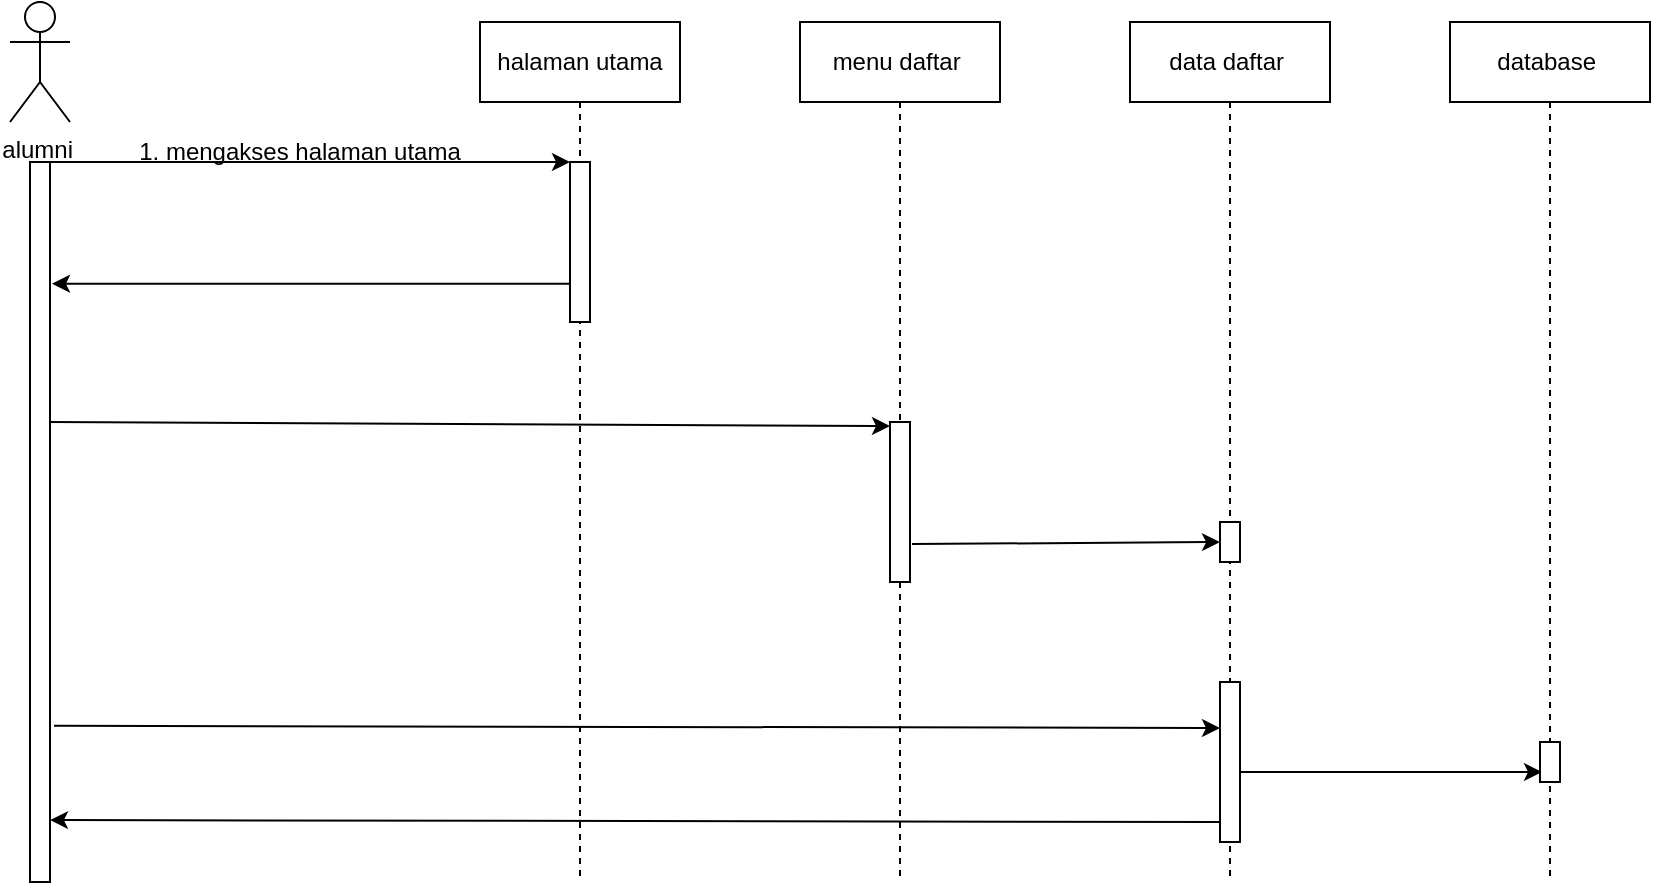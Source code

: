 <mxfile version="20.0.4" type="github">
  <diagram id="IU8xrknCbxoS3MElJnr0" name="Page-1">
    <mxGraphModel dx="828" dy="483" grid="1" gridSize="10" guides="1" tooltips="1" connect="1" arrows="1" fold="1" page="1" pageScale="1" pageWidth="850" pageHeight="1100" math="0" shadow="0">
      <root>
        <mxCell id="0" />
        <mxCell id="1" parent="0" />
        <mxCell id="feN-PBKDUdElsDpLD1HV-14" value="" style="endArrow=classic;html=1;rounded=0;entryX=0.1;entryY=0.75;entryDx=0;entryDy=0;entryPerimeter=0;" parent="1" target="feN-PBKDUdElsDpLD1HV-4" edge="1">
          <mxGeometry width="50" height="50" relative="1" as="geometry">
            <mxPoint x="720" y="545" as="sourcePoint" />
            <mxPoint x="540" y="430" as="targetPoint" />
          </mxGeometry>
        </mxCell>
        <mxCell id="feN-PBKDUdElsDpLD1HV-13" value="" style="endArrow=classic;html=1;rounded=0;entryX=1;entryY=0.914;entryDx=0;entryDy=0;entryPerimeter=0;exitX=0.1;exitY=0.875;exitDx=0;exitDy=0;exitPerimeter=0;" parent="1" source="feN-PBKDUdElsDpLD1HV-3" target="jsvPGye7oXgWOegGbczx-8" edge="1">
          <mxGeometry width="50" height="50" relative="1" as="geometry">
            <mxPoint x="710" y="569" as="sourcePoint" />
            <mxPoint x="130" y="575.16" as="targetPoint" />
          </mxGeometry>
        </mxCell>
        <mxCell id="XHELWwouJJqFz9ElyGaS-4" value="menu daftar&amp;nbsp;" style="shape=umlLifeline;perimeter=lifelinePerimeter;whiteSpace=wrap;html=1;container=1;collapsible=0;recursiveResize=0;outlineConnect=0;" parent="1" vertex="1">
          <mxGeometry x="505" y="170" width="100" height="430" as="geometry" />
        </mxCell>
        <mxCell id="jsvPGye7oXgWOegGbczx-7" value="" style="html=1;points=[];perimeter=orthogonalPerimeter;" parent="XHELWwouJJqFz9ElyGaS-4" vertex="1">
          <mxGeometry x="45" y="200" width="10" height="80" as="geometry" />
        </mxCell>
        <mxCell id="XHELWwouJJqFz9ElyGaS-3" value="halaman utama" style="shape=umlLifeline;perimeter=lifelinePerimeter;whiteSpace=wrap;html=1;container=1;collapsible=0;recursiveResize=0;outlineConnect=0;" parent="1" vertex="1">
          <mxGeometry x="345" y="170" width="100" height="430" as="geometry" />
        </mxCell>
        <mxCell id="jsvPGye7oXgWOegGbczx-6" value="" style="html=1;points=[];perimeter=orthogonalPerimeter;" parent="XHELWwouJJqFz9ElyGaS-3" vertex="1">
          <mxGeometry x="45" y="70" width="10" height="80" as="geometry" />
        </mxCell>
        <mxCell id="jsvPGye7oXgWOegGbczx-8" value="" style="html=1;points=[];perimeter=orthogonalPerimeter;" parent="1" vertex="1">
          <mxGeometry x="120" y="240" width="10" height="360" as="geometry" />
        </mxCell>
        <mxCell id="feN-PBKDUdElsDpLD1HV-1" value="data daftar&amp;nbsp;" style="shape=umlLifeline;perimeter=lifelinePerimeter;whiteSpace=wrap;html=1;container=1;collapsible=0;recursiveResize=0;outlineConnect=0;" parent="1" vertex="1">
          <mxGeometry x="670" y="170" width="100" height="430" as="geometry" />
        </mxCell>
        <mxCell id="feN-PBKDUdElsDpLD1HV-3" value="" style="html=1;points=[];perimeter=orthogonalPerimeter;" parent="feN-PBKDUdElsDpLD1HV-1" vertex="1">
          <mxGeometry x="45" y="330" width="10" height="80" as="geometry" />
        </mxCell>
        <mxCell id="jsvPGye7oXgWOegGbczx-9" value="" style="html=1;points=[];perimeter=orthogonalPerimeter;" parent="feN-PBKDUdElsDpLD1HV-1" vertex="1">
          <mxGeometry x="45" y="250" width="10" height="20" as="geometry" />
        </mxCell>
        <mxCell id="feN-PBKDUdElsDpLD1HV-2" value="database&amp;nbsp;" style="shape=umlLifeline;perimeter=lifelinePerimeter;whiteSpace=wrap;html=1;container=1;collapsible=0;recursiveResize=0;outlineConnect=0;" parent="1" vertex="1">
          <mxGeometry x="830" y="170" width="100" height="430" as="geometry" />
        </mxCell>
        <mxCell id="feN-PBKDUdElsDpLD1HV-4" value="" style="html=1;points=[];perimeter=orthogonalPerimeter;" parent="feN-PBKDUdElsDpLD1HV-2" vertex="1">
          <mxGeometry x="45" y="360" width="10" height="20" as="geometry" />
        </mxCell>
        <mxCell id="feN-PBKDUdElsDpLD1HV-7" value="alumni&amp;nbsp;" style="shape=umlActor;verticalLabelPosition=bottom;verticalAlign=top;html=1;outlineConnect=0;" parent="1" vertex="1">
          <mxGeometry x="110" y="160" width="30" height="60" as="geometry" />
        </mxCell>
        <mxCell id="feN-PBKDUdElsDpLD1HV-8" value="" style="endArrow=classic;html=1;rounded=0;" parent="1" edge="1">
          <mxGeometry width="50" height="50" relative="1" as="geometry">
            <mxPoint x="120" y="240" as="sourcePoint" />
            <mxPoint x="390" y="240" as="targetPoint" />
          </mxGeometry>
        </mxCell>
        <mxCell id="feN-PBKDUdElsDpLD1HV-9" value="" style="endArrow=classic;html=1;rounded=0;entryX=1.1;entryY=0.169;entryDx=0;entryDy=0;entryPerimeter=0;" parent="1" source="jsvPGye7oXgWOegGbczx-6" target="jsvPGye7oXgWOegGbczx-8" edge="1">
          <mxGeometry width="50" height="50" relative="1" as="geometry">
            <mxPoint x="490" y="280" as="sourcePoint" />
            <mxPoint x="540" y="230" as="targetPoint" />
          </mxGeometry>
        </mxCell>
        <mxCell id="feN-PBKDUdElsDpLD1HV-10" value="" style="endArrow=classic;html=1;rounded=0;exitX=1;exitY=0.361;exitDx=0;exitDy=0;exitPerimeter=0;entryX=0;entryY=0.025;entryDx=0;entryDy=0;entryPerimeter=0;" parent="1" source="jsvPGye7oXgWOegGbczx-8" target="jsvPGye7oXgWOegGbczx-7" edge="1">
          <mxGeometry width="50" height="50" relative="1" as="geometry">
            <mxPoint x="490" y="280" as="sourcePoint" />
            <mxPoint x="540" y="230" as="targetPoint" />
          </mxGeometry>
        </mxCell>
        <mxCell id="feN-PBKDUdElsDpLD1HV-11" value="" style="endArrow=classic;html=1;rounded=0;exitX=1.1;exitY=0.763;exitDx=0;exitDy=0;exitPerimeter=0;" parent="1" source="jsvPGye7oXgWOegGbczx-7" edge="1">
          <mxGeometry width="50" height="50" relative="1" as="geometry">
            <mxPoint x="569" y="430" as="sourcePoint" />
            <mxPoint x="715" y="430" as="targetPoint" />
          </mxGeometry>
        </mxCell>
        <mxCell id="feN-PBKDUdElsDpLD1HV-12" value="" style="endArrow=classic;html=1;rounded=0;exitX=1.2;exitY=0.783;exitDx=0;exitDy=0;exitPerimeter=0;" parent="1" source="jsvPGye7oXgWOegGbczx-8" edge="1">
          <mxGeometry width="50" height="50" relative="1" as="geometry">
            <mxPoint x="138" y="522.96" as="sourcePoint" />
            <mxPoint x="715" y="523" as="targetPoint" />
          </mxGeometry>
        </mxCell>
        <mxCell id="Wm8AcE3rFPO4TioqCKSw-1" value="1. mengakses halaman utama" style="text;html=1;strokeColor=none;fillColor=none;align=center;verticalAlign=middle;whiteSpace=wrap;rounded=0;" vertex="1" parent="1">
          <mxGeometry x="165" y="220" width="180" height="30" as="geometry" />
        </mxCell>
      </root>
    </mxGraphModel>
  </diagram>
</mxfile>
